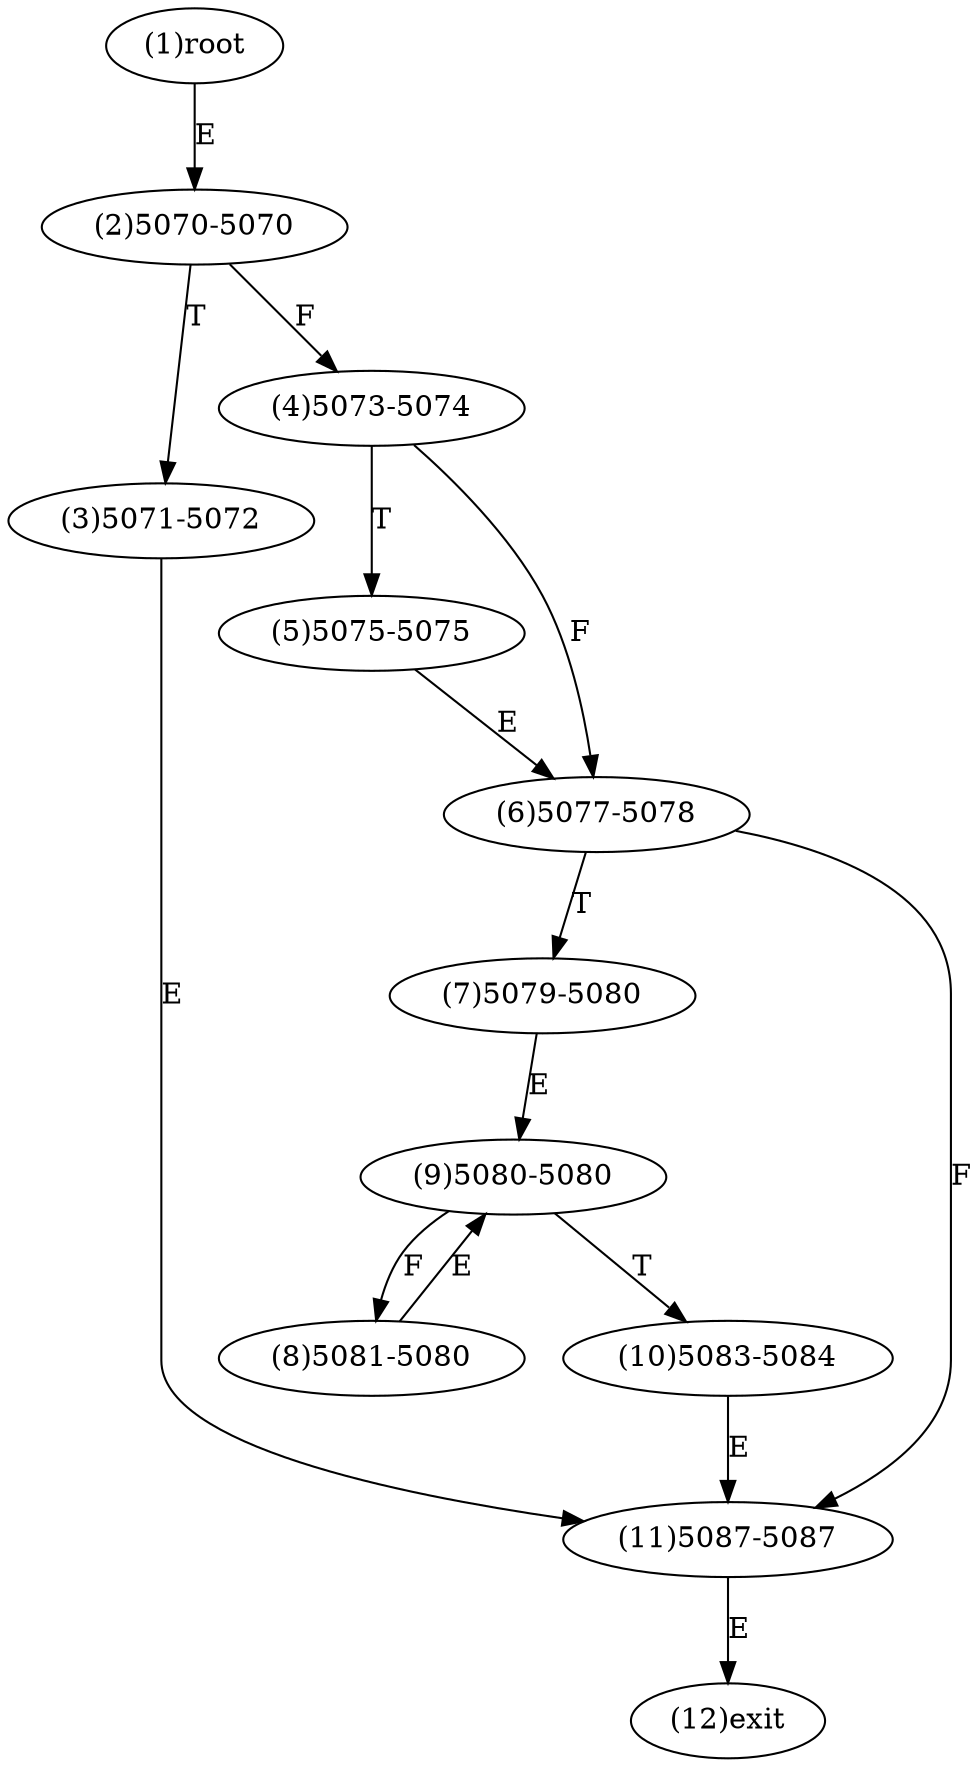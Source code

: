 digraph "" { 
1[ label="(1)root"];
2[ label="(2)5070-5070"];
3[ label="(3)5071-5072"];
4[ label="(4)5073-5074"];
5[ label="(5)5075-5075"];
6[ label="(6)5077-5078"];
7[ label="(7)5079-5080"];
8[ label="(8)5081-5080"];
9[ label="(9)5080-5080"];
10[ label="(10)5083-5084"];
11[ label="(11)5087-5087"];
12[ label="(12)exit"];
1->2[ label="E"];
2->4[ label="F"];
2->3[ label="T"];
3->11[ label="E"];
4->6[ label="F"];
4->5[ label="T"];
5->6[ label="E"];
6->11[ label="F"];
6->7[ label="T"];
7->9[ label="E"];
8->9[ label="E"];
9->8[ label="F"];
9->10[ label="T"];
10->11[ label="E"];
11->12[ label="E"];
}